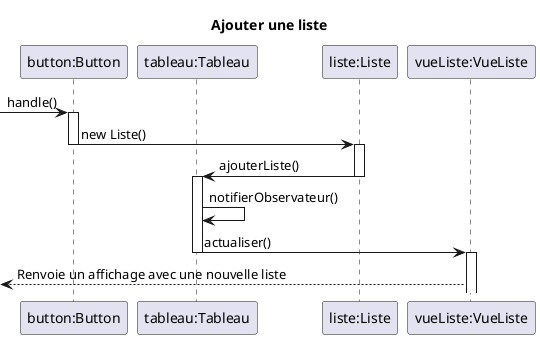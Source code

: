 @startuml 
title Ajouter une liste 

participant "button:Button" as button
participant "tableau:Tableau" as tableau
participant "liste:Liste" as liste
participant "vueListe:VueListe" as vueListe  

 [->button:handle()
 activate button
 button -> liste:new Liste()
 deactivate button
 activate liste
 
 liste -> tableau:ajouterListe()
 deactivate liste
 activate tableau

tableau -> tableau:notifierObservateur()

tableau -> vueListe: actualiser()
deactivate tableau
activate vueListe

<-- vueListe:Renvoie un affichage avec une nouvelle liste 

@enduml